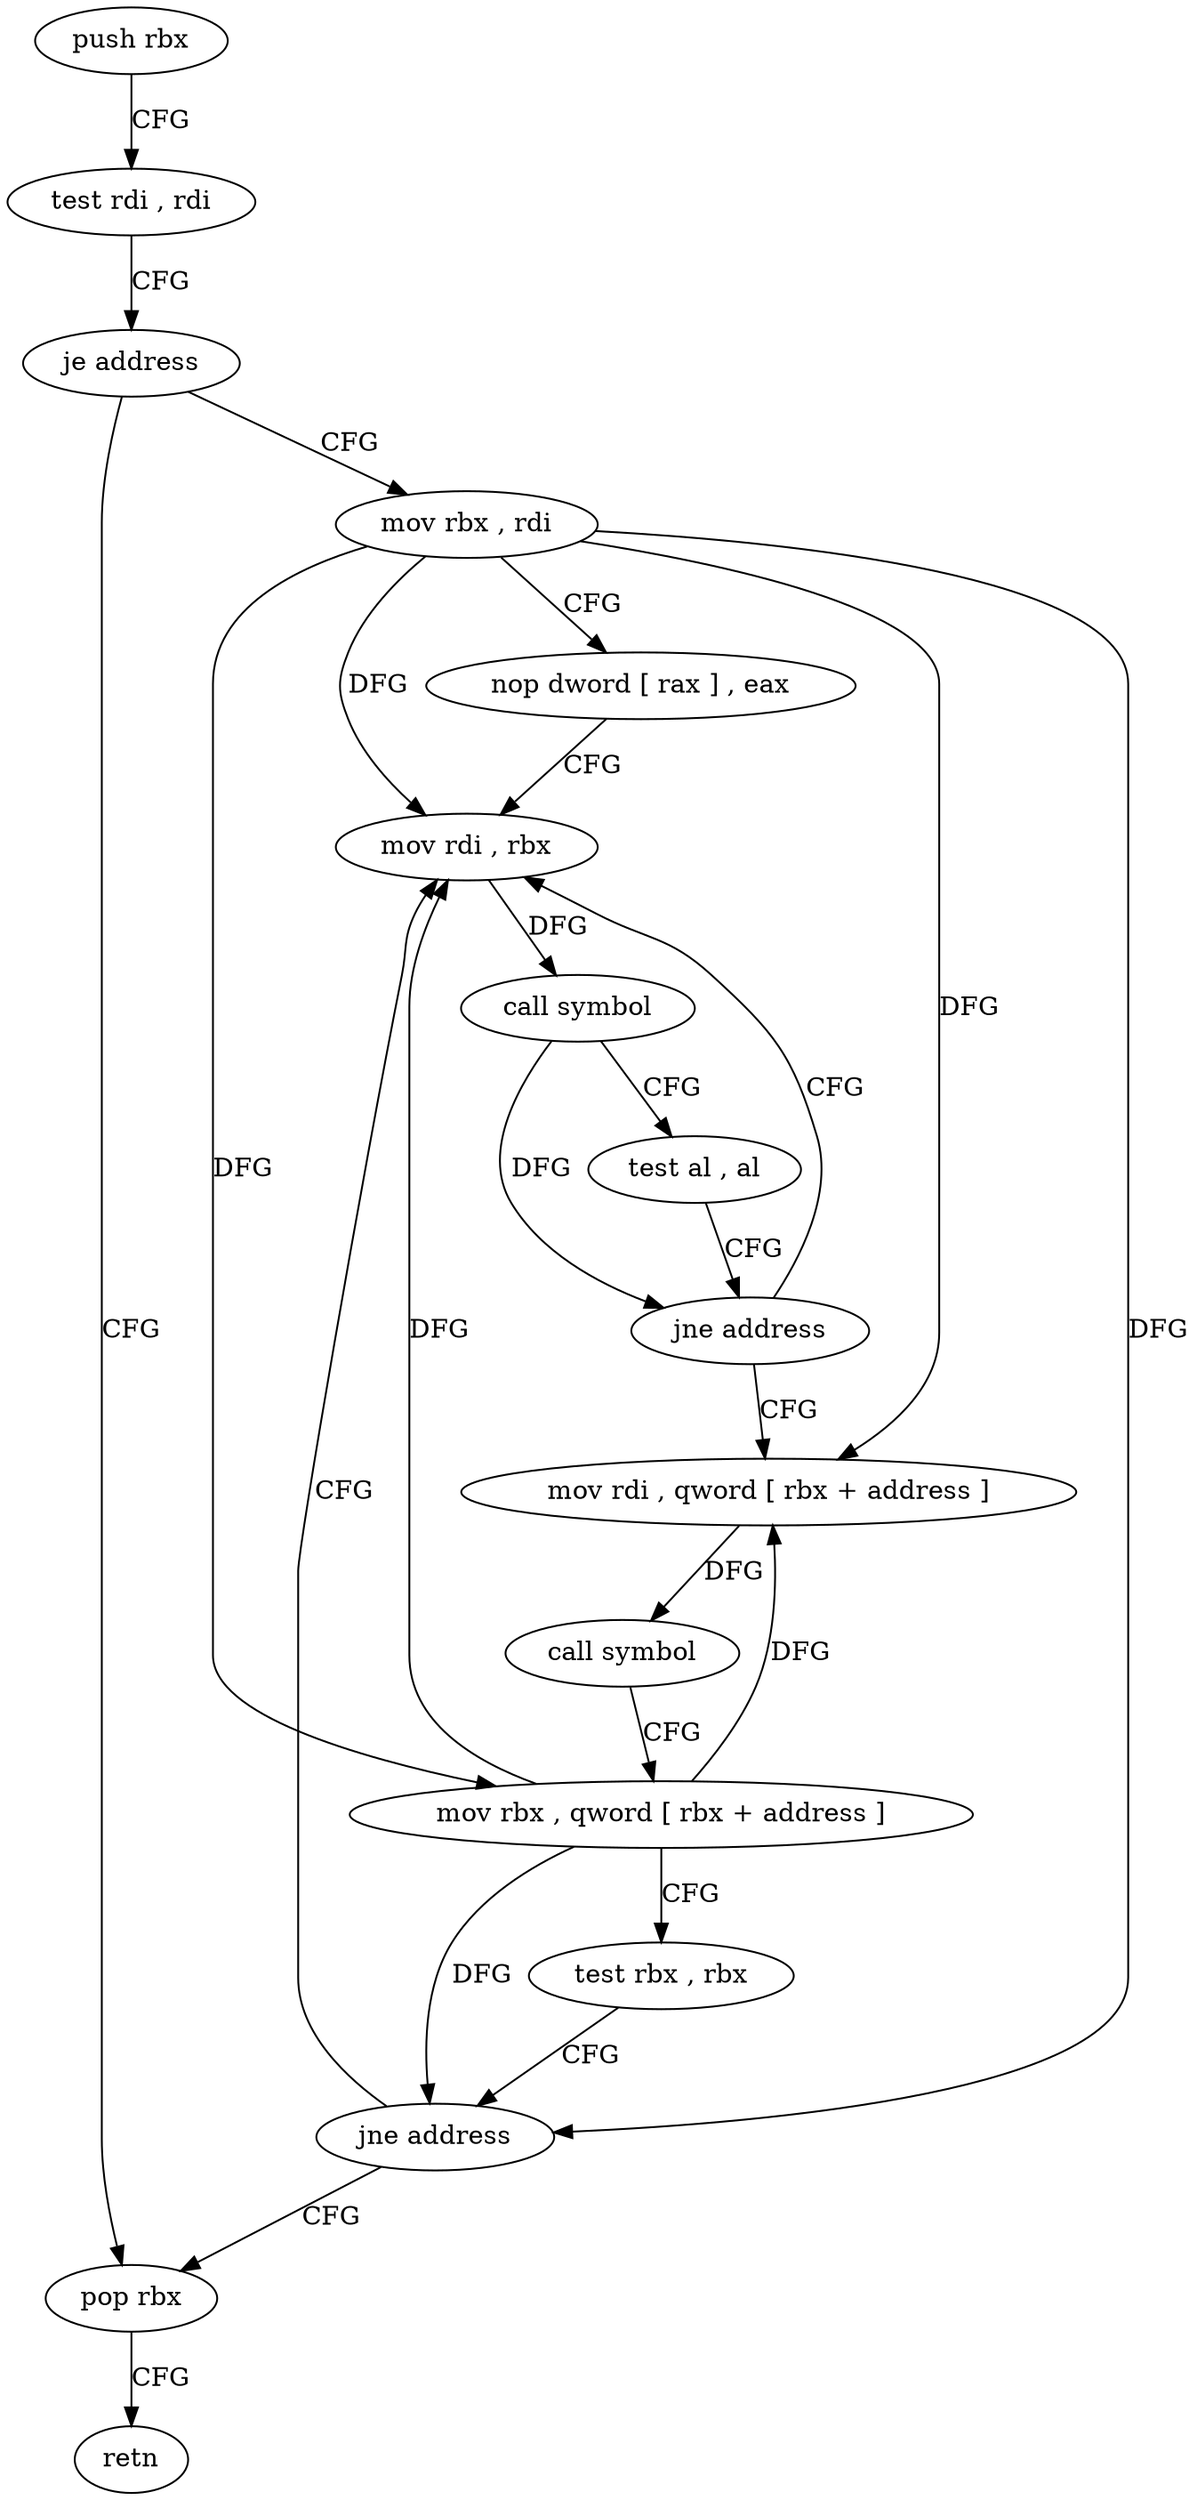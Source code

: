 digraph "func" {
"4223376" [label = "push rbx" ]
"4223377" [label = "test rdi , rdi" ]
"4223380" [label = "je address" ]
"4223428" [label = "pop rbx" ]
"4223382" [label = "mov rbx , rdi" ]
"4223429" [label = "retn" ]
"4223385" [label = "nop dword [ rax ] , eax" ]
"4223392" [label = "mov rdi , rbx" ]
"4223395" [label = "call symbol" ]
"4223400" [label = "test al , al" ]
"4223402" [label = "jne address" ]
"4223404" [label = "mov rdi , qword [ rbx + address ]" ]
"4223411" [label = "call symbol" ]
"4223416" [label = "mov rbx , qword [ rbx + address ]" ]
"4223423" [label = "test rbx , rbx" ]
"4223426" [label = "jne address" ]
"4223376" -> "4223377" [ label = "CFG" ]
"4223377" -> "4223380" [ label = "CFG" ]
"4223380" -> "4223428" [ label = "CFG" ]
"4223380" -> "4223382" [ label = "CFG" ]
"4223428" -> "4223429" [ label = "CFG" ]
"4223382" -> "4223385" [ label = "CFG" ]
"4223382" -> "4223392" [ label = "DFG" ]
"4223382" -> "4223404" [ label = "DFG" ]
"4223382" -> "4223416" [ label = "DFG" ]
"4223382" -> "4223426" [ label = "DFG" ]
"4223385" -> "4223392" [ label = "CFG" ]
"4223392" -> "4223395" [ label = "DFG" ]
"4223395" -> "4223400" [ label = "CFG" ]
"4223395" -> "4223402" [ label = "DFG" ]
"4223400" -> "4223402" [ label = "CFG" ]
"4223402" -> "4223392" [ label = "CFG" ]
"4223402" -> "4223404" [ label = "CFG" ]
"4223404" -> "4223411" [ label = "DFG" ]
"4223411" -> "4223416" [ label = "CFG" ]
"4223416" -> "4223423" [ label = "CFG" ]
"4223416" -> "4223392" [ label = "DFG" ]
"4223416" -> "4223404" [ label = "DFG" ]
"4223416" -> "4223426" [ label = "DFG" ]
"4223423" -> "4223426" [ label = "CFG" ]
"4223426" -> "4223392" [ label = "CFG" ]
"4223426" -> "4223428" [ label = "CFG" ]
}

